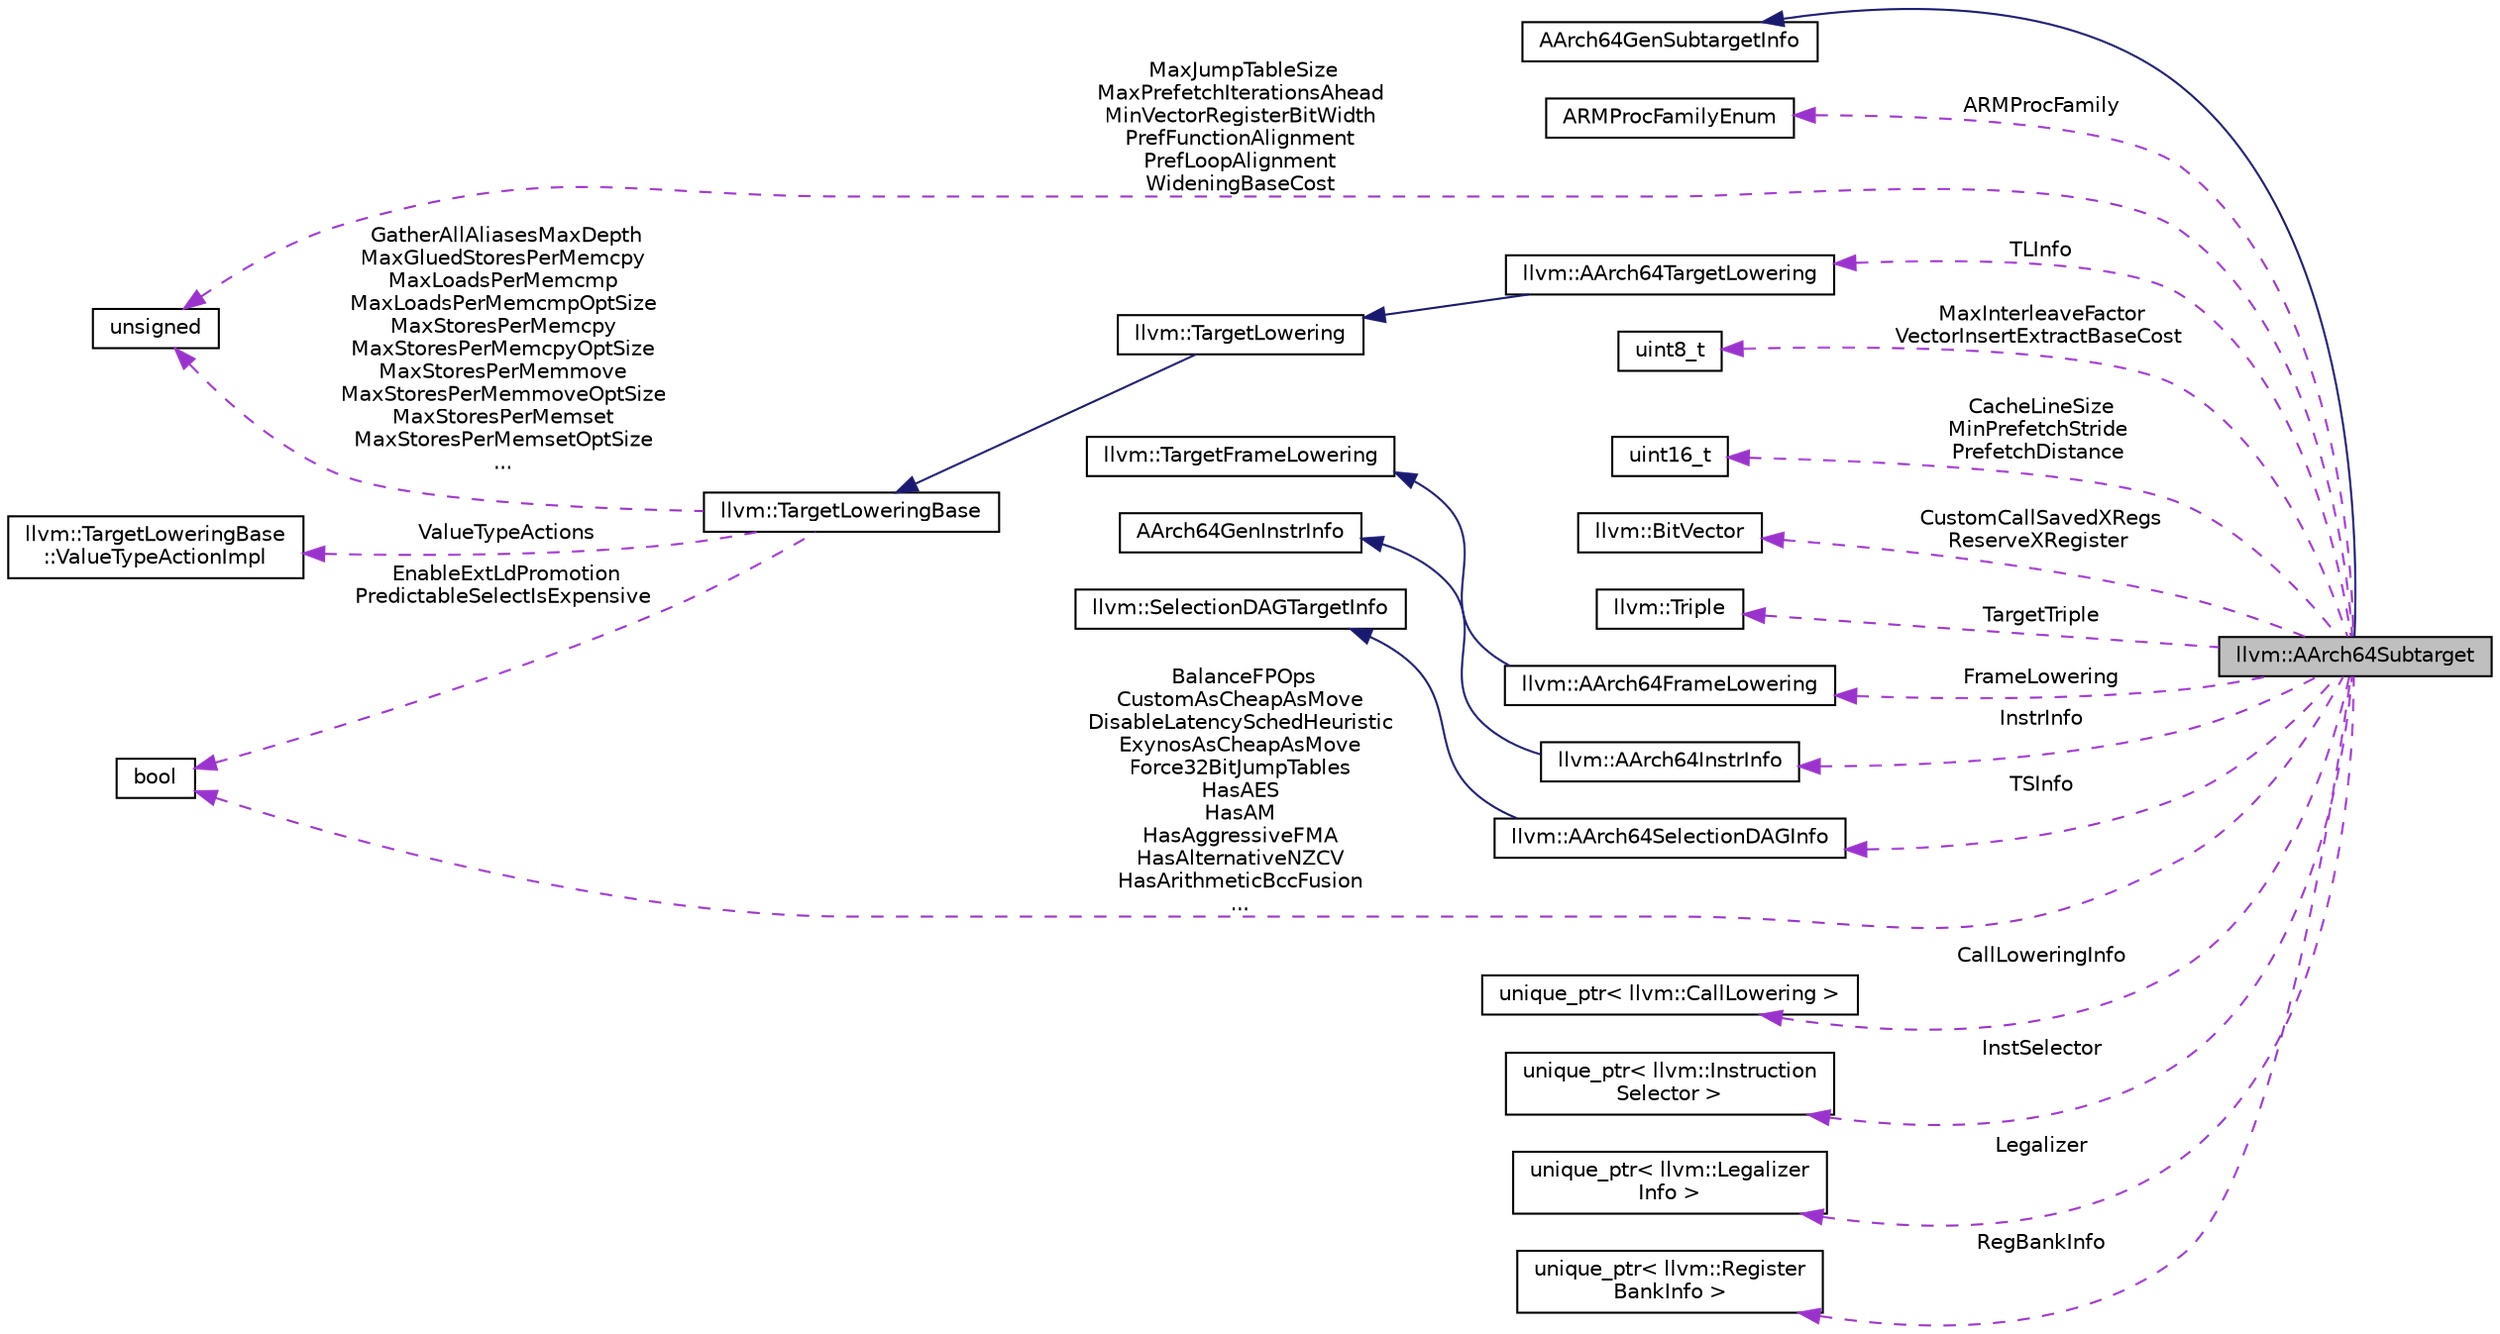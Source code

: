 digraph "llvm::AArch64Subtarget"
{
 // LATEX_PDF_SIZE
  bgcolor="transparent";
  edge [fontname="Helvetica",fontsize="10",labelfontname="Helvetica",labelfontsize="10"];
  node [fontname="Helvetica",fontsize="10",shape="box"];
  rankdir="LR";
  Node1 [label="llvm::AArch64Subtarget",height=0.2,width=0.4,color="black", fillcolor="grey75", style="filled", fontcolor="black",tooltip=" "];
  Node2 -> Node1 [dir="back",color="midnightblue",fontsize="10",style="solid",fontname="Helvetica"];
  Node2 [label="AArch64GenSubtargetInfo",height=0.2,width=0.4,color="black",URL="$classAArch64GenSubtargetInfo.html",tooltip=" "];
  Node3 -> Node1 [dir="back",color="darkorchid3",fontsize="10",style="dashed",label=" ARMProcFamily" ,fontname="Helvetica"];
  Node3 [label="ARMProcFamilyEnum",height=0.2,width=0.4,color="black",tooltip=" "];
  Node4 -> Node1 [dir="back",color="darkorchid3",fontsize="10",style="dashed",label=" BalanceFPOps\nCustomAsCheapAsMove\nDisableLatencySchedHeuristic\nExynosAsCheapAsMove\nForce32BitJumpTables\nHasAES\nHasAM\nHasAggressiveFMA\nHasAlternativeNZCV\nHasArithmeticBccFusion\n..." ,fontname="Helvetica"];
  Node4 [label="bool",height=0.2,width=0.4,color="black",URL="$classbool.html",tooltip=" "];
  Node5 -> Node1 [dir="back",color="darkorchid3",fontsize="10",style="dashed",label=" MaxJumpTableSize\nMaxPrefetchIterationsAhead\nMinVectorRegisterBitWidth\nPrefFunctionAlignment\nPrefLoopAlignment\nWideningBaseCost" ,fontname="Helvetica"];
  Node5 [label="unsigned",height=0.2,width=0.4,color="black",URL="$classunsigned.html",tooltip=" "];
  Node6 -> Node1 [dir="back",color="darkorchid3",fontsize="10",style="dashed",label=" MaxInterleaveFactor\nVectorInsertExtractBaseCost" ,fontname="Helvetica"];
  Node6 [label="uint8_t",height=0.2,width=0.4,color="black",tooltip=" "];
  Node7 -> Node1 [dir="back",color="darkorchid3",fontsize="10",style="dashed",label=" CacheLineSize\nMinPrefetchStride\nPrefetchDistance" ,fontname="Helvetica"];
  Node7 [label="uint16_t",height=0.2,width=0.4,color="black",tooltip=" "];
  Node8 -> Node1 [dir="back",color="darkorchid3",fontsize="10",style="dashed",label=" CustomCallSavedXRegs\nReserveXRegister" ,fontname="Helvetica"];
  Node8 [label="llvm::BitVector",height=0.2,width=0.4,color="black",URL="$classllvm_1_1BitVector.html",tooltip=" "];
  Node9 -> Node1 [dir="back",color="darkorchid3",fontsize="10",style="dashed",label=" TargetTriple" ,fontname="Helvetica"];
  Node9 [label="llvm::Triple",height=0.2,width=0.4,color="black",URL="$classllvm_1_1Triple.html",tooltip="Triple - Helper class for working with autoconf configuration names."];
  Node10 -> Node1 [dir="back",color="darkorchid3",fontsize="10",style="dashed",label=" FrameLowering" ,fontname="Helvetica"];
  Node10 [label="llvm::AArch64FrameLowering",height=0.2,width=0.4,color="black",URL="$classllvm_1_1AArch64FrameLowering.html",tooltip=" "];
  Node11 -> Node10 [dir="back",color="midnightblue",fontsize="10",style="solid",fontname="Helvetica"];
  Node11 [label="llvm::TargetFrameLowering",height=0.2,width=0.4,color="black",URL="$classllvm_1_1TargetFrameLowering.html",tooltip="Information about stack frame layout on the target."];
  Node12 -> Node1 [dir="back",color="darkorchid3",fontsize="10",style="dashed",label=" InstrInfo" ,fontname="Helvetica"];
  Node12 [label="llvm::AArch64InstrInfo",height=0.2,width=0.4,color="black",URL="$classllvm_1_1AArch64InstrInfo.html",tooltip=" "];
  Node13 -> Node12 [dir="back",color="midnightblue",fontsize="10",style="solid",fontname="Helvetica"];
  Node13 [label="AArch64GenInstrInfo",height=0.2,width=0.4,color="black",URL="$classAArch64GenInstrInfo.html",tooltip=" "];
  Node14 -> Node1 [dir="back",color="darkorchid3",fontsize="10",style="dashed",label=" TSInfo" ,fontname="Helvetica"];
  Node14 [label="llvm::AArch64SelectionDAGInfo",height=0.2,width=0.4,color="black",URL="$classllvm_1_1AArch64SelectionDAGInfo.html",tooltip=" "];
  Node15 -> Node14 [dir="back",color="midnightblue",fontsize="10",style="solid",fontname="Helvetica"];
  Node15 [label="llvm::SelectionDAGTargetInfo",height=0.2,width=0.4,color="black",URL="$classllvm_1_1SelectionDAGTargetInfo.html",tooltip="Targets can subclass this to parameterize the SelectionDAG lowering and instruction selection process..."];
  Node16 -> Node1 [dir="back",color="darkorchid3",fontsize="10",style="dashed",label=" TLInfo" ,fontname="Helvetica"];
  Node16 [label="llvm::AArch64TargetLowering",height=0.2,width=0.4,color="black",URL="$classllvm_1_1AArch64TargetLowering.html",tooltip=" "];
  Node17 -> Node16 [dir="back",color="midnightblue",fontsize="10",style="solid",fontname="Helvetica"];
  Node17 [label="llvm::TargetLowering",height=0.2,width=0.4,color="black",URL="$classllvm_1_1TargetLowering.html",tooltip="This class defines information used to lower LLVM code to legal SelectionDAG operators that the targe..."];
  Node18 -> Node17 [dir="back",color="midnightblue",fontsize="10",style="solid",fontname="Helvetica"];
  Node18 [label="llvm::TargetLoweringBase",height=0.2,width=0.4,color="black",URL="$classllvm_1_1TargetLoweringBase.html",tooltip="This base class for TargetLowering contains the SelectionDAG-independent parts that can be used from ..."];
  Node19 -> Node18 [dir="back",color="darkorchid3",fontsize="10",style="dashed",label=" ValueTypeActions" ,fontname="Helvetica"];
  Node19 [label="llvm::TargetLoweringBase\l::ValueTypeActionImpl",height=0.2,width=0.4,color="black",URL="$classllvm_1_1TargetLoweringBase_1_1ValueTypeActionImpl.html",tooltip=" "];
  Node5 -> Node18 [dir="back",color="darkorchid3",fontsize="10",style="dashed",label=" GatherAllAliasesMaxDepth\nMaxGluedStoresPerMemcpy\nMaxLoadsPerMemcmp\nMaxLoadsPerMemcmpOptSize\nMaxStoresPerMemcpy\nMaxStoresPerMemcpyOptSize\nMaxStoresPerMemmove\nMaxStoresPerMemmoveOptSize\nMaxStoresPerMemset\nMaxStoresPerMemsetOptSize\n..." ,fontname="Helvetica"];
  Node4 -> Node18 [dir="back",color="darkorchid3",fontsize="10",style="dashed",label=" EnableExtLdPromotion\nPredictableSelectIsExpensive" ,fontname="Helvetica"];
  Node20 -> Node1 [dir="back",color="darkorchid3",fontsize="10",style="dashed",label=" CallLoweringInfo" ,fontname="Helvetica"];
  Node20 [label="unique_ptr\< llvm::CallLowering \>",height=0.2,width=0.4,color="black",tooltip=" "];
  Node21 -> Node1 [dir="back",color="darkorchid3",fontsize="10",style="dashed",label=" InstSelector" ,fontname="Helvetica"];
  Node21 [label="unique_ptr\< llvm::Instruction\lSelector \>",height=0.2,width=0.4,color="black",tooltip=" "];
  Node22 -> Node1 [dir="back",color="darkorchid3",fontsize="10",style="dashed",label=" Legalizer" ,fontname="Helvetica"];
  Node22 [label="unique_ptr\< llvm::Legalizer\lInfo \>",height=0.2,width=0.4,color="black",tooltip=" "];
  Node23 -> Node1 [dir="back",color="darkorchid3",fontsize="10",style="dashed",label=" RegBankInfo" ,fontname="Helvetica"];
  Node23 [label="unique_ptr\< llvm::Register\lBankInfo \>",height=0.2,width=0.4,color="black",tooltip=" "];
}
